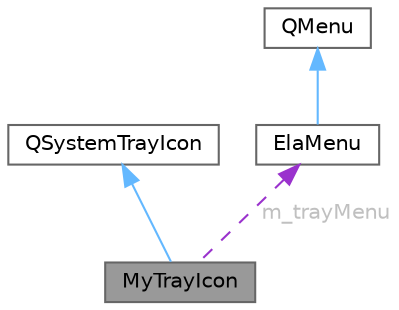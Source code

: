 digraph "MyTrayIcon"
{
 // LATEX_PDF_SIZE
  bgcolor="transparent";
  edge [fontname=Helvetica,fontsize=10,labelfontname=Helvetica,labelfontsize=10];
  node [fontname=Helvetica,fontsize=10,shape=box,height=0.2,width=0.4];
  Node1 [id="Node000001",label="MyTrayIcon",height=0.2,width=0.4,color="gray40", fillcolor="grey60", style="filled", fontcolor="black",tooltip="自定义系统托盘图标类，继承自 QSystemTrayIcon，支持闪烁、菜单和消息显示"];
  Node2 -> Node1 [id="edge1_Node000001_Node000002",dir="back",color="steelblue1",style="solid",tooltip=" "];
  Node2 [id="Node000002",label="QSystemTrayIcon",height=0.2,width=0.4,color="gray40", fillcolor="white", style="filled",tooltip=" "];
  Node3 -> Node1 [id="edge2_Node000001_Node000003",dir="back",color="darkorchid3",style="dashed",tooltip=" ",label=" m_trayMenu",fontcolor="grey" ];
  Node3 [id="Node000003",label="ElaMenu",height=0.2,width=0.4,color="gray40", fillcolor="white", style="filled",URL="$class_ela_menu.html",tooltip="自定义菜单类，支持动画、图标和子菜单"];
  Node4 -> Node3 [id="edge3_Node000003_Node000004",dir="back",color="steelblue1",style="solid",tooltip=" "];
  Node4 [id="Node000004",label="QMenu",height=0.2,width=0.4,color="gray40", fillcolor="white", style="filled",tooltip=" "];
}
